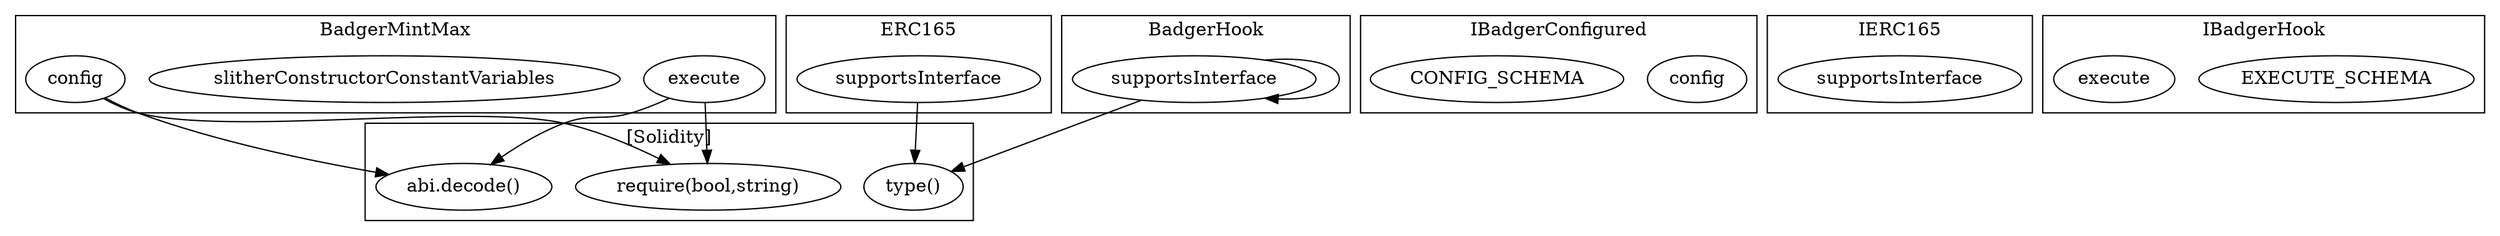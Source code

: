 strict digraph {
subgraph cluster_5537_BadgerMintMax {
label = "BadgerMintMax"
"5537_execute" [label="execute"]
"5537_slitherConstructorConstantVariables" [label="slitherConstructorConstantVariables"]
"5537_config" [label="config"]
}subgraph cluster_6468_IBadgerConfigured {
label = "IBadgerConfigured"
"6468_config" [label="config"]
"6468_CONFIG_SCHEMA" [label="CONFIG_SCHEMA"]
}subgraph cluster_3081_ERC165 {
label = "ERC165"
"3081_supportsInterface" [label="supportsInterface"]
}subgraph cluster_3093_IERC165 {
label = "IERC165"
"3093_supportsInterface" [label="supportsInterface"]
}subgraph cluster_6488_IBadgerHook {
label = "IBadgerHook"
"6488_EXECUTE_SCHEMA" [label="EXECUTE_SCHEMA"]
"6488_execute" [label="execute"]
}subgraph cluster_4956_BadgerHook {
label = "BadgerHook"
"4956_supportsInterface" [label="supportsInterface"]
"4956_supportsInterface" -> "4956_supportsInterface"
}subgraph cluster_solidity {
label = "[Solidity]"
"type()" 
"require(bool,string)" 
"abi.decode()" 
"3081_supportsInterface" -> "type()"
"5537_config" -> "abi.decode()"
"4956_supportsInterface" -> "type()"
"5537_config" -> "require(bool,string)"
"5537_execute" -> "require(bool,string)"
"5537_execute" -> "abi.decode()"
}
}